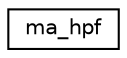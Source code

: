 digraph "Graphical Class Hierarchy"
{
 // LATEX_PDF_SIZE
  edge [fontname="Helvetica",fontsize="10",labelfontname="Helvetica",labelfontsize="10"];
  node [fontname="Helvetica",fontsize="10",shape=record];
  rankdir="LR";
  Node0 [label="ma_hpf",height=0.2,width=0.4,color="black", fillcolor="white", style="filled",URL="$structma__hpf.html",tooltip=" "];
}
